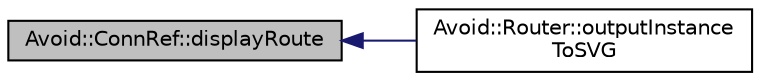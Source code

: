 digraph "Avoid::ConnRef::displayRoute"
{
  edge [fontname="Helvetica",fontsize="10",labelfontname="Helvetica",labelfontsize="10"];
  node [fontname="Helvetica",fontsize="10",shape=record];
  rankdir="LR";
  Node1 [label="Avoid::ConnRef::displayRoute",height=0.2,width=0.4,color="black", fillcolor="grey75", style="filled", fontcolor="black"];
  Node1 -> Node2 [dir="back",color="midnightblue",fontsize="10",style="solid",fontname="Helvetica"];
  Node2 [label="Avoid::Router::outputInstance\lToSVG",height=0.2,width=0.4,color="black", fillcolor="white", style="filled",URL="$classAvoid_1_1Router.html#a458aae2d6447e0958e4916a8c29bbb47",tooltip="Generates an SVG file containing debug output and code that can be used to regenerate the instance..."];
}
